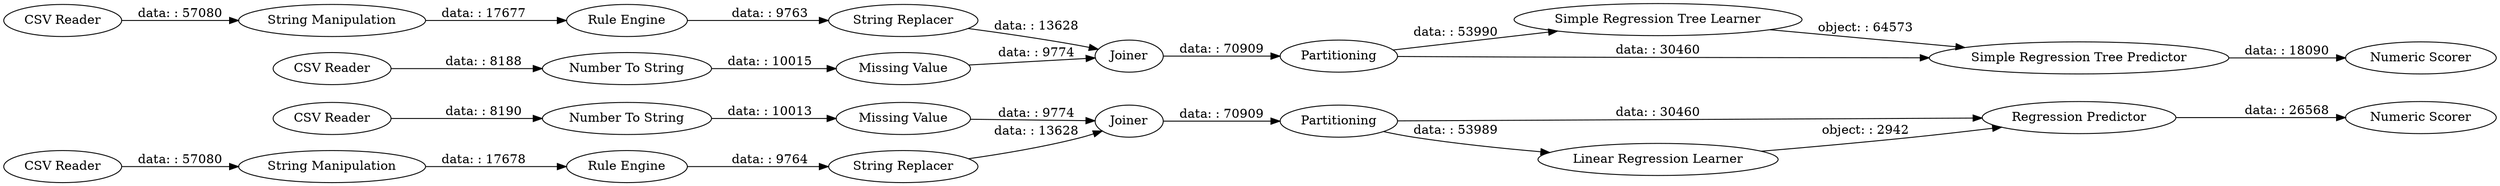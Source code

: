 digraph {
	"3588720540930811065_17" [label=Joiner]
	"3588720540930811065_47" [label=Joiner]
	"3588720540930811065_32" [label="Numeric Scorer"]
	"3588720540930811065_39" [label="Missing Value"]
	"3588720540930811065_40" [label="CSV Reader"]
	"3588720540930811065_50" [label="String Replacer"]
	"3588720540930811065_48" [label=Partitioning]
	"3588720540930811065_54" [label="Simple Regression Tree Learner"]
	"3588720540930811065_21" [label="String Manipulation"]
	"3588720540930811065_53" [label="Missing Value"]
	"3588720540930811065_49" [label="Numeric Scorer"]
	"3588720540930811065_42" [label="Number To String"]
	"3588720540930811065_23" [label="Rule Engine"]
	"3588720540930811065_31" [label="Regression Predictor"]
	"3588720540930811065_51" [label="Rule Engine"]
	"3588720540930811065_26" [label="String Replacer"]
	"3588720540930811065_52" [label="String Manipulation"]
	"3588720540930811065_55" [label="Simple Regression Tree Predictor"]
	"3588720540930811065_41" [label="CSV Reader"]
	"3588720540930811065_57" [label="CSV Reader"]
	"3588720540930811065_29" [label="Linear Regression Learner"]
	"3588720540930811065_27" [label="Number To String"]
	"3588720540930811065_56" [label="CSV Reader"]
	"3588720540930811065_28" [label=Partitioning]
	"3588720540930811065_17" -> "3588720540930811065_28" [label="data: : 70909"]
	"3588720540930811065_42" -> "3588720540930811065_53" [label="data: : 10015"]
	"3588720540930811065_48" -> "3588720540930811065_54" [label="data: : 53990"]
	"3588720540930811065_57" -> "3588720540930811065_42" [label="data: : 8188"]
	"3588720540930811065_50" -> "3588720540930811065_47" [label="data: : 13628"]
	"3588720540930811065_53" -> "3588720540930811065_47" [label="data: : 9774"]
	"3588720540930811065_54" -> "3588720540930811065_55" [label="object: : 64573"]
	"3588720540930811065_56" -> "3588720540930811065_52" [label="data: : 57080"]
	"3588720540930811065_27" -> "3588720540930811065_39" [label="data: : 10013"]
	"3588720540930811065_47" -> "3588720540930811065_48" [label="data: : 70909"]
	"3588720540930811065_29" -> "3588720540930811065_31" [label="object: : 2942"]
	"3588720540930811065_28" -> "3588720540930811065_31" [label="data: : 30460"]
	"3588720540930811065_48" -> "3588720540930811065_55" [label="data: : 30460"]
	"3588720540930811065_23" -> "3588720540930811065_26" [label="data: : 9764"]
	"3588720540930811065_21" -> "3588720540930811065_23" [label="data: : 17678"]
	"3588720540930811065_55" -> "3588720540930811065_49" [label="data: : 18090"]
	"3588720540930811065_52" -> "3588720540930811065_51" [label="data: : 17677"]
	"3588720540930811065_31" -> "3588720540930811065_32" [label="data: : 26568"]
	"3588720540930811065_26" -> "3588720540930811065_17" [label="data: : 13628"]
	"3588720540930811065_39" -> "3588720540930811065_17" [label="data: : 9774"]
	"3588720540930811065_41" -> "3588720540930811065_27" [label="data: : 8190"]
	"3588720540930811065_28" -> "3588720540930811065_29" [label="data: : 53989"]
	"3588720540930811065_40" -> "3588720540930811065_21" [label="data: : 57080"]
	"3588720540930811065_51" -> "3588720540930811065_50" [label="data: : 9763"]
	rankdir=LR
}
